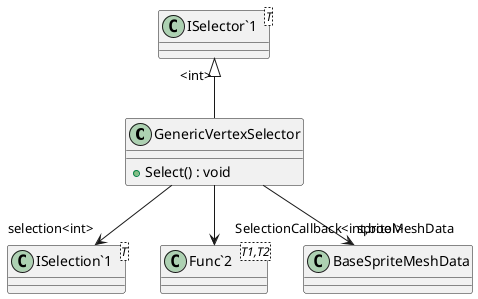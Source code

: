 @startuml
class GenericVertexSelector {
    + Select() : void
}
class "ISelector`1"<T> {
}
class "ISelection`1"<T> {
}
class "Func`2"<T1,T2> {
}
"ISelector`1" "<int>" <|-- GenericVertexSelector
GenericVertexSelector --> "selection<int>" "ISelection`1"
GenericVertexSelector --> "spriteMeshData" BaseSpriteMeshData
GenericVertexSelector --> "SelectionCallback<int,bool>" "Func`2"
@enduml
